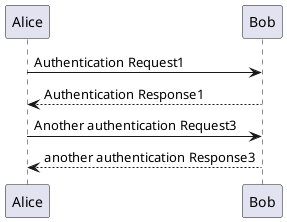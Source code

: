 @startuml
!pragma revision 1
Alice -> Bob: Authentication Request1
Bob --> Alice: Authentication Response1

Alice -> Bob: Another authentication Request3
Alice <-- Bob: another authentication Response3
@enduml
